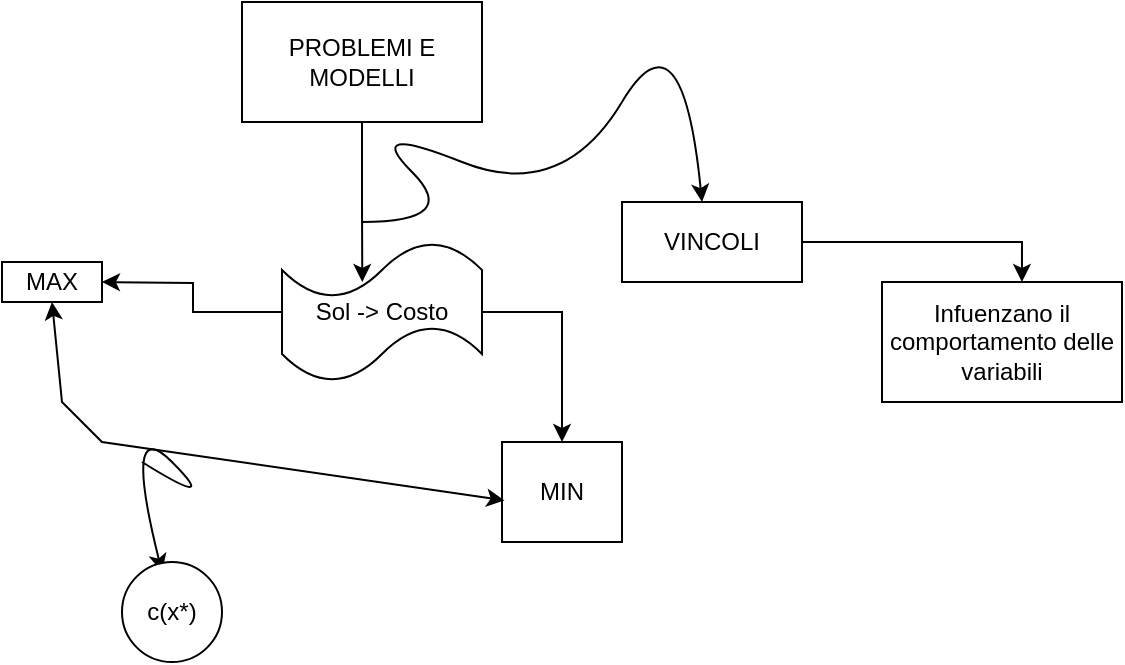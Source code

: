 <mxfile version="27.1.4">
  <diagram id="5XerKu_YNjC9E4aaaSx6" name="main">
    <mxGraphModel dx="888" dy="474" grid="1" gridSize="10" guides="1" tooltips="1" connect="1" arrows="1" fold="1" page="1" pageScale="1" pageWidth="850" pageHeight="1100" math="0" shadow="0">
      <root>
        <mxCell id="0" />
        <mxCell id="1" parent="0" />
        <mxCell id="HnxtuK_CxXJ03ustIBrV-2" style="edgeStyle=orthogonalEdgeStyle;rounded=0;orthogonalLoop=1;jettySize=auto;html=1;exitX=0.5;exitY=1;exitDx=0;exitDy=0;" parent="1" source="HnxtuK_CxXJ03ustIBrV-1" edge="1">
          <mxGeometry relative="1" as="geometry">
            <mxPoint x="450.143" y="320" as="targetPoint" />
          </mxGeometry>
        </mxCell>
        <mxCell id="HnxtuK_CxXJ03ustIBrV-1" value="PROBLEMI E MODELLI" style="rounded=0;whiteSpace=wrap;html=1;" parent="1" vertex="1">
          <mxGeometry x="390" y="180" width="120" height="60" as="geometry" />
        </mxCell>
        <mxCell id="FP5HMefeltwIHsNKnyts-2" style="edgeStyle=orthogonalEdgeStyle;rounded=0;orthogonalLoop=1;jettySize=auto;html=1;exitX=0;exitY=0.5;exitDx=0;exitDy=0;exitPerimeter=0;" parent="1" source="FP5HMefeltwIHsNKnyts-1" edge="1">
          <mxGeometry relative="1" as="geometry">
            <mxPoint x="320" y="320" as="targetPoint" />
          </mxGeometry>
        </mxCell>
        <mxCell id="FP5HMefeltwIHsNKnyts-3" style="edgeStyle=orthogonalEdgeStyle;rounded=0;orthogonalLoop=1;jettySize=auto;html=1;exitX=1;exitY=0.5;exitDx=0;exitDy=0;exitPerimeter=0;entryX=0.5;entryY=0;entryDx=0;entryDy=0;" parent="1" source="FP5HMefeltwIHsNKnyts-1" target="FP5HMefeltwIHsNKnyts-5" edge="1">
          <mxGeometry relative="1" as="geometry">
            <mxPoint x="610" y="390" as="targetPoint" />
          </mxGeometry>
        </mxCell>
        <mxCell id="FP5HMefeltwIHsNKnyts-1" value="Sol -&amp;gt; Costo" style="shape=tape;whiteSpace=wrap;html=1;" parent="1" vertex="1">
          <mxGeometry x="410" y="300" width="100" height="70" as="geometry" />
        </mxCell>
        <mxCell id="FP5HMefeltwIHsNKnyts-4" value="MAX" style="rounded=0;whiteSpace=wrap;html=1;" parent="1" vertex="1">
          <mxGeometry x="270" y="310" width="50" height="20" as="geometry" />
        </mxCell>
        <mxCell id="FP5HMefeltwIHsNKnyts-5" value="&lt;div&gt;MIN&lt;/div&gt;" style="rounded=0;whiteSpace=wrap;html=1;" parent="1" vertex="1">
          <mxGeometry x="520" y="400" width="60" height="50" as="geometry" />
        </mxCell>
        <mxCell id="xEeUV9v6BAxn5T8o7H_Y-1" value="" style="endArrow=classic;startArrow=classic;html=1;rounded=0;exitX=0.5;exitY=1;exitDx=0;exitDy=0;entryX=0.021;entryY=0.584;entryDx=0;entryDy=0;entryPerimeter=0;" parent="1" source="FP5HMefeltwIHsNKnyts-4" target="FP5HMefeltwIHsNKnyts-5" edge="1">
          <mxGeometry width="50" height="50" relative="1" as="geometry">
            <mxPoint x="330" y="450" as="sourcePoint" />
            <mxPoint x="440" y="460" as="targetPoint" />
            <Array as="points">
              <mxPoint x="300" y="380" />
              <mxPoint x="320" y="400" />
            </Array>
          </mxGeometry>
        </mxCell>
        <mxCell id="xEeUV9v6BAxn5T8o7H_Y-6" value="" style="curved=1;endArrow=classic;html=1;rounded=0;" parent="1" edge="1">
          <mxGeometry width="50" height="50" relative="1" as="geometry">
            <mxPoint x="340" y="410" as="sourcePoint" />
            <mxPoint x="350" y="465" as="targetPoint" />
            <Array as="points">
              <mxPoint x="380" y="435" />
              <mxPoint x="330" y="385" />
            </Array>
          </mxGeometry>
        </mxCell>
        <mxCell id="xEeUV9v6BAxn5T8o7H_Y-8" value="c(x*)" style="ellipse;whiteSpace=wrap;html=1;" parent="1" vertex="1">
          <mxGeometry x="330" y="460" width="50" height="50" as="geometry" />
        </mxCell>
        <mxCell id="mr5-c3pwGc058XlNxQVD-1" value="" style="curved=1;endArrow=classic;html=1;rounded=0;" edge="1" parent="1">
          <mxGeometry width="50" height="50" relative="1" as="geometry">
            <mxPoint x="450" y="290" as="sourcePoint" />
            <mxPoint x="620" y="280" as="targetPoint" />
            <Array as="points">
              <mxPoint x="500" y="290" />
              <mxPoint x="450" y="240" />
              <mxPoint x="550" y="280" />
              <mxPoint x="610" y="180" />
            </Array>
          </mxGeometry>
        </mxCell>
        <mxCell id="mr5-c3pwGc058XlNxQVD-2" value="VINCOLI" style="rounded=0;whiteSpace=wrap;html=1;" vertex="1" parent="1">
          <mxGeometry x="580" y="280" width="90" height="40" as="geometry" />
        </mxCell>
        <mxCell id="mr5-c3pwGc058XlNxQVD-4" value="Infuenzano il comportamento delle variabili" style="rounded=0;whiteSpace=wrap;html=1;" vertex="1" parent="1">
          <mxGeometry x="710" y="320" width="120" height="60" as="geometry" />
        </mxCell>
        <mxCell id="mr5-c3pwGc058XlNxQVD-5" style="edgeStyle=orthogonalEdgeStyle;rounded=0;orthogonalLoop=1;jettySize=auto;html=1;entryX=0.583;entryY=0;entryDx=0;entryDy=0;entryPerimeter=0;" edge="1" parent="1" source="mr5-c3pwGc058XlNxQVD-2" target="mr5-c3pwGc058XlNxQVD-4">
          <mxGeometry relative="1" as="geometry" />
        </mxCell>
      </root>
    </mxGraphModel>
  </diagram>
</mxfile>
